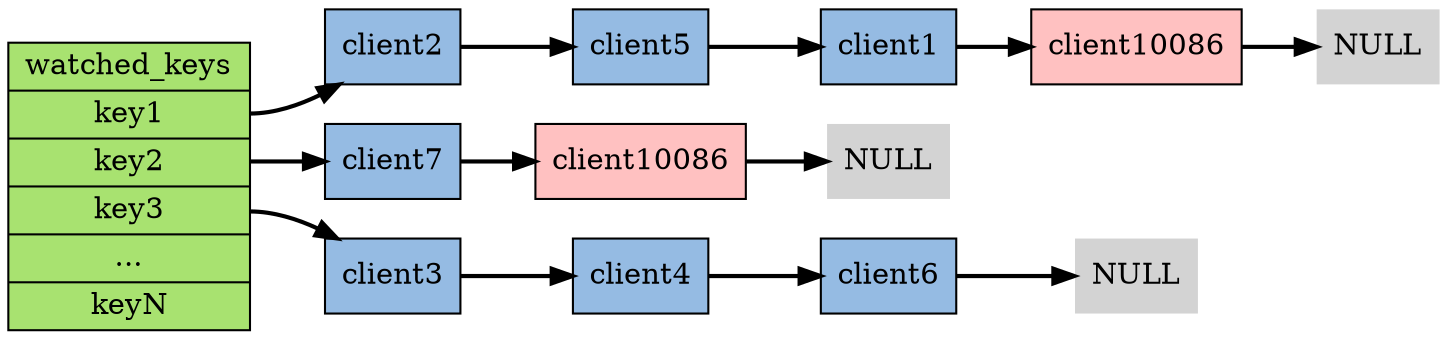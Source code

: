 digraph new_watched_keys {

    rankdir = LR;

    node [shape = record, style = filled];

    edge [style = bold];

    // keys

    watched_keys [label = "watched_keys |<key1> key1 |<key2> key2 |<key3> key3 | ... |<keyN> keyN", fillcolor = "#A8E270"];

    // clients blocking for key1
    client1 [label = "client1", fillcolor = "#95BBE3"];
    client5 [label = "client5", fillcolor = "#95BBE3"];
    client2 [label = "client2", fillcolor = "#95BBE3"];
    client10086 [label = "client10086", fillcolor = "#FFC1C1"];
    null_1 [label = "NULL", shape = plaintext];
    
    watched_keys:key1 -> client2;
    client2 -> client5;
    client5 -> client1;
    client1 -> client10086;
    client10086 -> null_1;

    // clients blocking for key2
    client7 [label = "client7", fillcolor = "#95BBE3"];
    client10086_2 [label = "client10086", fillcolor = "#FFC1C1"];
    null_2 [label = "NULL", shape = plaintext];

    watched_keys:key2 -> client7;
    client7 -> client10086_2;
    client10086_2 -> null_2;

    // key3

    client3 [label = "client3", fillcolor = "#95BBE3"];
    client4 [label = "client4", fillcolor = "#95BBE3"];
    client6 [label = "client6", fillcolor = "#95BBE3"];
    null_3 [label = "NULL", shape = plaintext];

    watched_keys:key3 -> client3;
    client3 -> client4;
    client4 -> client6;
    client6 -> null_3;
}
